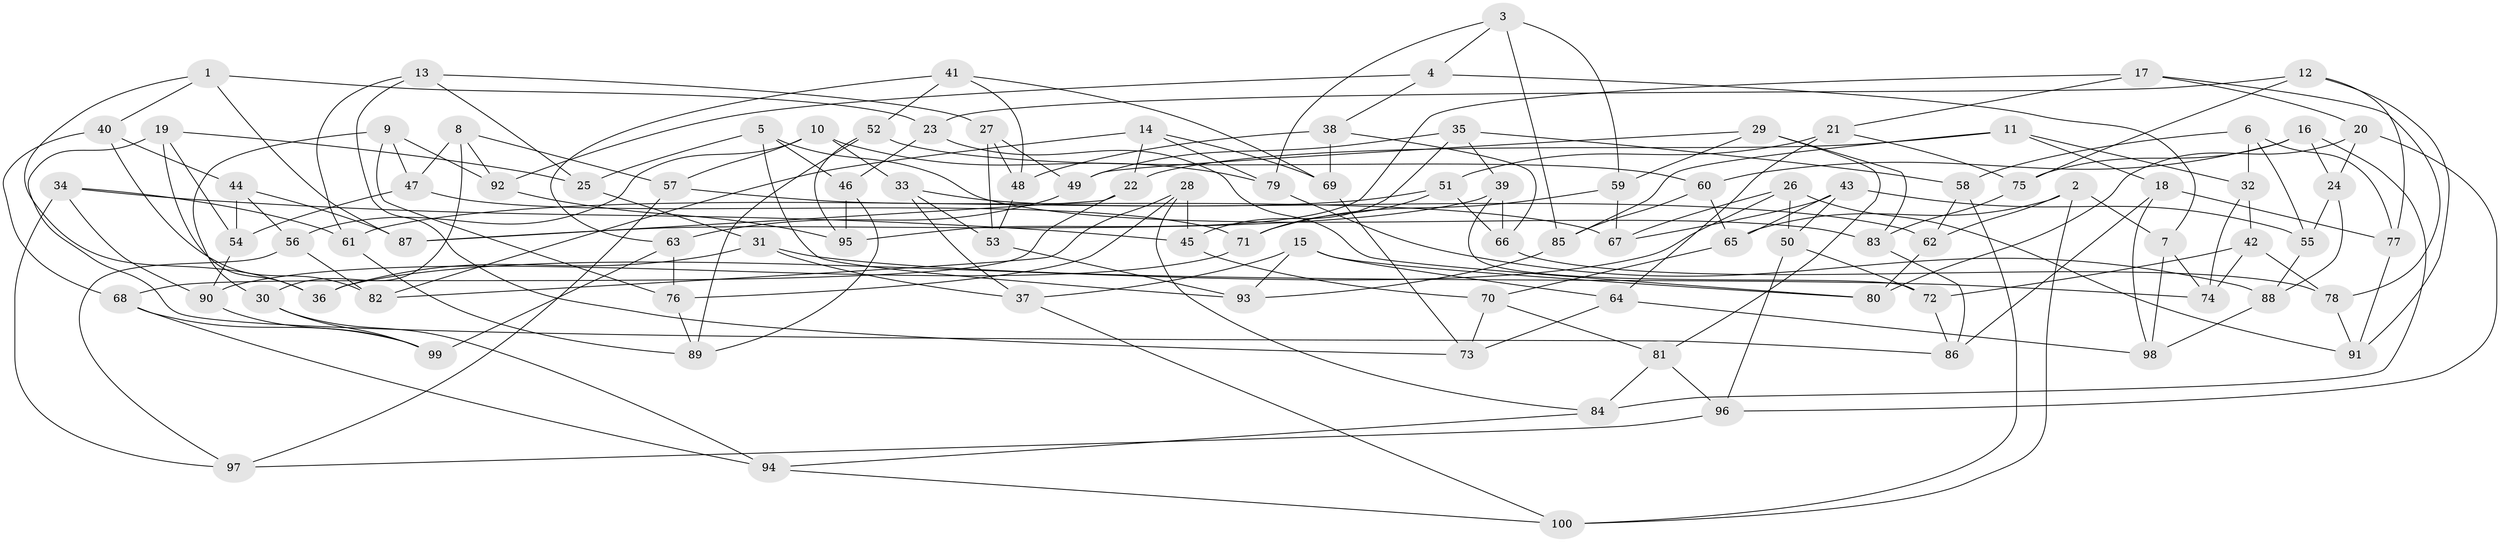 // Generated by graph-tools (version 1.1) at 2025/59/03/09/25 04:59:05]
// undirected, 100 vertices, 200 edges
graph export_dot {
graph [start="1"]
  node [color=gray90,style=filled];
  1;
  2;
  3;
  4;
  5;
  6;
  7;
  8;
  9;
  10;
  11;
  12;
  13;
  14;
  15;
  16;
  17;
  18;
  19;
  20;
  21;
  22;
  23;
  24;
  25;
  26;
  27;
  28;
  29;
  30;
  31;
  32;
  33;
  34;
  35;
  36;
  37;
  38;
  39;
  40;
  41;
  42;
  43;
  44;
  45;
  46;
  47;
  48;
  49;
  50;
  51;
  52;
  53;
  54;
  55;
  56;
  57;
  58;
  59;
  60;
  61;
  62;
  63;
  64;
  65;
  66;
  67;
  68;
  69;
  70;
  71;
  72;
  73;
  74;
  75;
  76;
  77;
  78;
  79;
  80;
  81;
  82;
  83;
  84;
  85;
  86;
  87;
  88;
  89;
  90;
  91;
  92;
  93;
  94;
  95;
  96;
  97;
  98;
  99;
  100;
  1 -- 23;
  1 -- 36;
  1 -- 40;
  1 -- 87;
  2 -- 62;
  2 -- 7;
  2 -- 100;
  2 -- 65;
  3 -- 4;
  3 -- 59;
  3 -- 85;
  3 -- 79;
  4 -- 38;
  4 -- 7;
  4 -- 92;
  5 -- 46;
  5 -- 25;
  5 -- 83;
  5 -- 93;
  6 -- 58;
  6 -- 32;
  6 -- 77;
  6 -- 55;
  7 -- 98;
  7 -- 74;
  8 -- 92;
  8 -- 57;
  8 -- 47;
  8 -- 30;
  9 -- 30;
  9 -- 47;
  9 -- 76;
  9 -- 92;
  10 -- 79;
  10 -- 57;
  10 -- 56;
  10 -- 33;
  11 -- 18;
  11 -- 85;
  11 -- 32;
  11 -- 22;
  12 -- 91;
  12 -- 23;
  12 -- 77;
  12 -- 75;
  13 -- 73;
  13 -- 27;
  13 -- 25;
  13 -- 61;
  14 -- 22;
  14 -- 79;
  14 -- 69;
  14 -- 82;
  15 -- 37;
  15 -- 64;
  15 -- 93;
  15 -- 80;
  16 -- 60;
  16 -- 24;
  16 -- 84;
  16 -- 75;
  17 -- 21;
  17 -- 20;
  17 -- 95;
  17 -- 78;
  18 -- 77;
  18 -- 86;
  18 -- 98;
  19 -- 86;
  19 -- 36;
  19 -- 54;
  19 -- 25;
  20 -- 96;
  20 -- 24;
  20 -- 80;
  21 -- 75;
  21 -- 51;
  21 -- 64;
  22 -- 87;
  22 -- 68;
  23 -- 80;
  23 -- 46;
  24 -- 88;
  24 -- 55;
  25 -- 31;
  26 -- 36;
  26 -- 67;
  26 -- 91;
  26 -- 50;
  27 -- 48;
  27 -- 53;
  27 -- 49;
  28 -- 45;
  28 -- 82;
  28 -- 76;
  28 -- 84;
  29 -- 59;
  29 -- 49;
  29 -- 83;
  29 -- 81;
  30 -- 94;
  30 -- 99;
  31 -- 37;
  31 -- 36;
  31 -- 74;
  32 -- 74;
  32 -- 42;
  33 -- 62;
  33 -- 53;
  33 -- 37;
  34 -- 97;
  34 -- 45;
  34 -- 61;
  34 -- 90;
  35 -- 58;
  35 -- 39;
  35 -- 49;
  35 -- 45;
  37 -- 100;
  38 -- 48;
  38 -- 66;
  38 -- 69;
  39 -- 87;
  39 -- 66;
  39 -- 72;
  40 -- 82;
  40 -- 44;
  40 -- 68;
  41 -- 69;
  41 -- 63;
  41 -- 52;
  41 -- 48;
  42 -- 72;
  42 -- 78;
  42 -- 74;
  43 -- 55;
  43 -- 65;
  43 -- 67;
  43 -- 50;
  44 -- 87;
  44 -- 54;
  44 -- 56;
  45 -- 70;
  46 -- 95;
  46 -- 89;
  47 -- 71;
  47 -- 54;
  48 -- 53;
  49 -- 63;
  50 -- 96;
  50 -- 72;
  51 -- 61;
  51 -- 71;
  51 -- 66;
  52 -- 95;
  52 -- 60;
  52 -- 89;
  53 -- 93;
  54 -- 90;
  55 -- 88;
  56 -- 97;
  56 -- 82;
  57 -- 97;
  57 -- 67;
  58 -- 100;
  58 -- 62;
  59 -- 67;
  59 -- 71;
  60 -- 65;
  60 -- 85;
  61 -- 89;
  62 -- 80;
  63 -- 76;
  63 -- 99;
  64 -- 73;
  64 -- 98;
  65 -- 70;
  66 -- 78;
  68 -- 99;
  68 -- 94;
  69 -- 73;
  70 -- 81;
  70 -- 73;
  71 -- 90;
  72 -- 86;
  75 -- 83;
  76 -- 89;
  77 -- 91;
  78 -- 91;
  79 -- 88;
  81 -- 96;
  81 -- 84;
  83 -- 86;
  84 -- 94;
  85 -- 93;
  88 -- 98;
  90 -- 99;
  92 -- 95;
  94 -- 100;
  96 -- 97;
}
